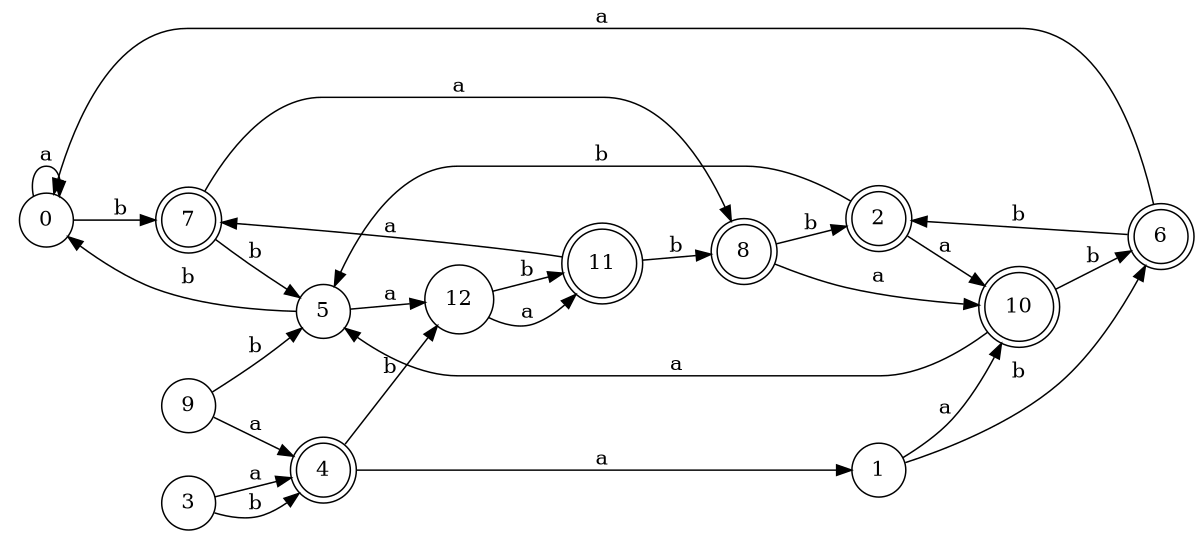 digraph n11_8 {
__start0 [label="" shape="none"];

rankdir=LR;
size="8,5";

s0 [style="filled", color="black", fillcolor="white" shape="circle", label="0"];
s1 [style="filled", color="black", fillcolor="white" shape="circle", label="1"];
s2 [style="rounded,filled", color="black", fillcolor="white" shape="doublecircle", label="2"];
s3 [style="filled", color="black", fillcolor="white" shape="circle", label="3"];
s4 [style="rounded,filled", color="black", fillcolor="white" shape="doublecircle", label="4"];
s5 [style="filled", color="black", fillcolor="white" shape="circle", label="5"];
s6 [style="rounded,filled", color="black", fillcolor="white" shape="doublecircle", label="6"];
s7 [style="rounded,filled", color="black", fillcolor="white" shape="doublecircle", label="7"];
s8 [style="rounded,filled", color="black", fillcolor="white" shape="doublecircle", label="8"];
s9 [style="filled", color="black", fillcolor="white" shape="circle", label="9"];
s10 [style="rounded,filled", color="black", fillcolor="white" shape="doublecircle", label="10"];
s11 [style="rounded,filled", color="black", fillcolor="white" shape="doublecircle", label="11"];
s12 [style="filled", color="black", fillcolor="white" shape="circle", label="12"];
s0 -> s0 [label="a"];
s0 -> s7 [label="b"];
s1 -> s10 [label="a"];
s1 -> s6 [label="b"];
s2 -> s10 [label="a"];
s2 -> s5 [label="b"];
s3 -> s4 [label="a"];
s3 -> s4 [label="b"];
s4 -> s1 [label="a"];
s4 -> s12 [label="b"];
s5 -> s12 [label="a"];
s5 -> s0 [label="b"];
s6 -> s0 [label="a"];
s6 -> s2 [label="b"];
s7 -> s8 [label="a"];
s7 -> s5 [label="b"];
s8 -> s10 [label="a"];
s8 -> s2 [label="b"];
s9 -> s4 [label="a"];
s9 -> s5 [label="b"];
s10 -> s5 [label="a"];
s10 -> s6 [label="b"];
s11 -> s7 [label="a"];
s11 -> s8 [label="b"];
s12 -> s11 [label="a"];
s12 -> s11 [label="b"];

}